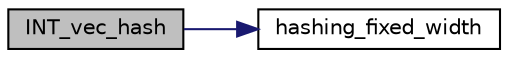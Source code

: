 digraph "INT_vec_hash"
{
  edge [fontname="Helvetica",fontsize="10",labelfontname="Helvetica",labelfontsize="10"];
  node [fontname="Helvetica",fontsize="10",shape=record];
  rankdir="LR";
  Node2908 [label="INT_vec_hash",height=0.2,width=0.4,color="black", fillcolor="grey75", style="filled", fontcolor="black"];
  Node2908 -> Node2909 [color="midnightblue",fontsize="10",style="solid",fontname="Helvetica"];
  Node2909 [label="hashing_fixed_width",height=0.2,width=0.4,color="black", fillcolor="white", style="filled",URL="$d4/d74/util_8_c.html#aa20be7b7a515c2c4ec05923ad83ce886"];
}
